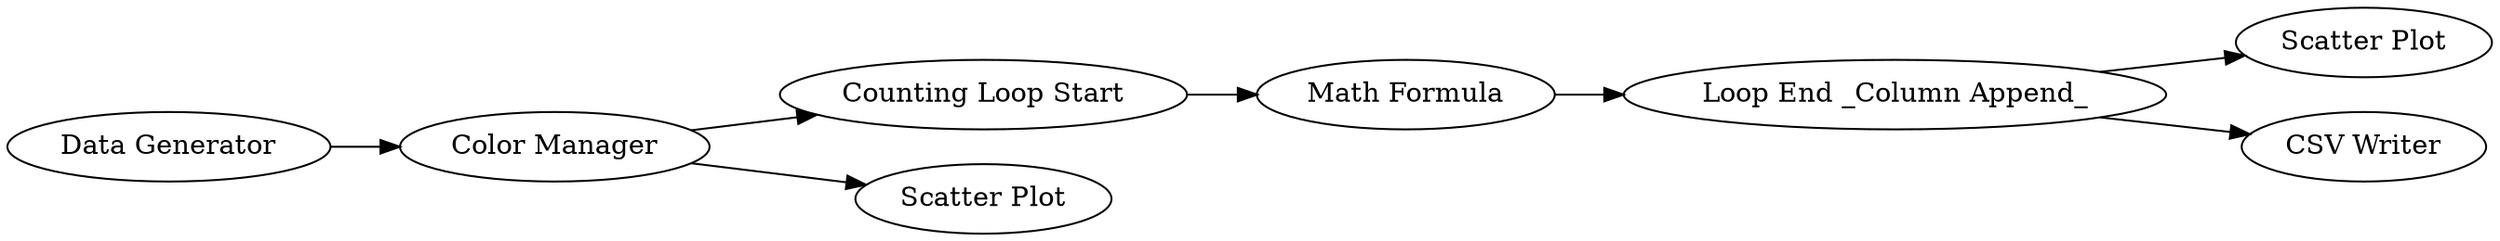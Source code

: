 digraph {
	38 -> 37
	26 -> 40
	35 -> 39
	35 -> 36
	37 -> 35
	23 -> 26
	26 -> 38
	35 [label="Loop End _Column Append_"]
	36 [label="CSV Writer"]
	23 [label="Data Generator"]
	26 [label="Color Manager"]
	40 [label="Scatter Plot"]
	39 [label="Scatter Plot"]
	38 [label="Counting Loop Start"]
	37 [label="Math Formula"]
	rankdir=LR
}
